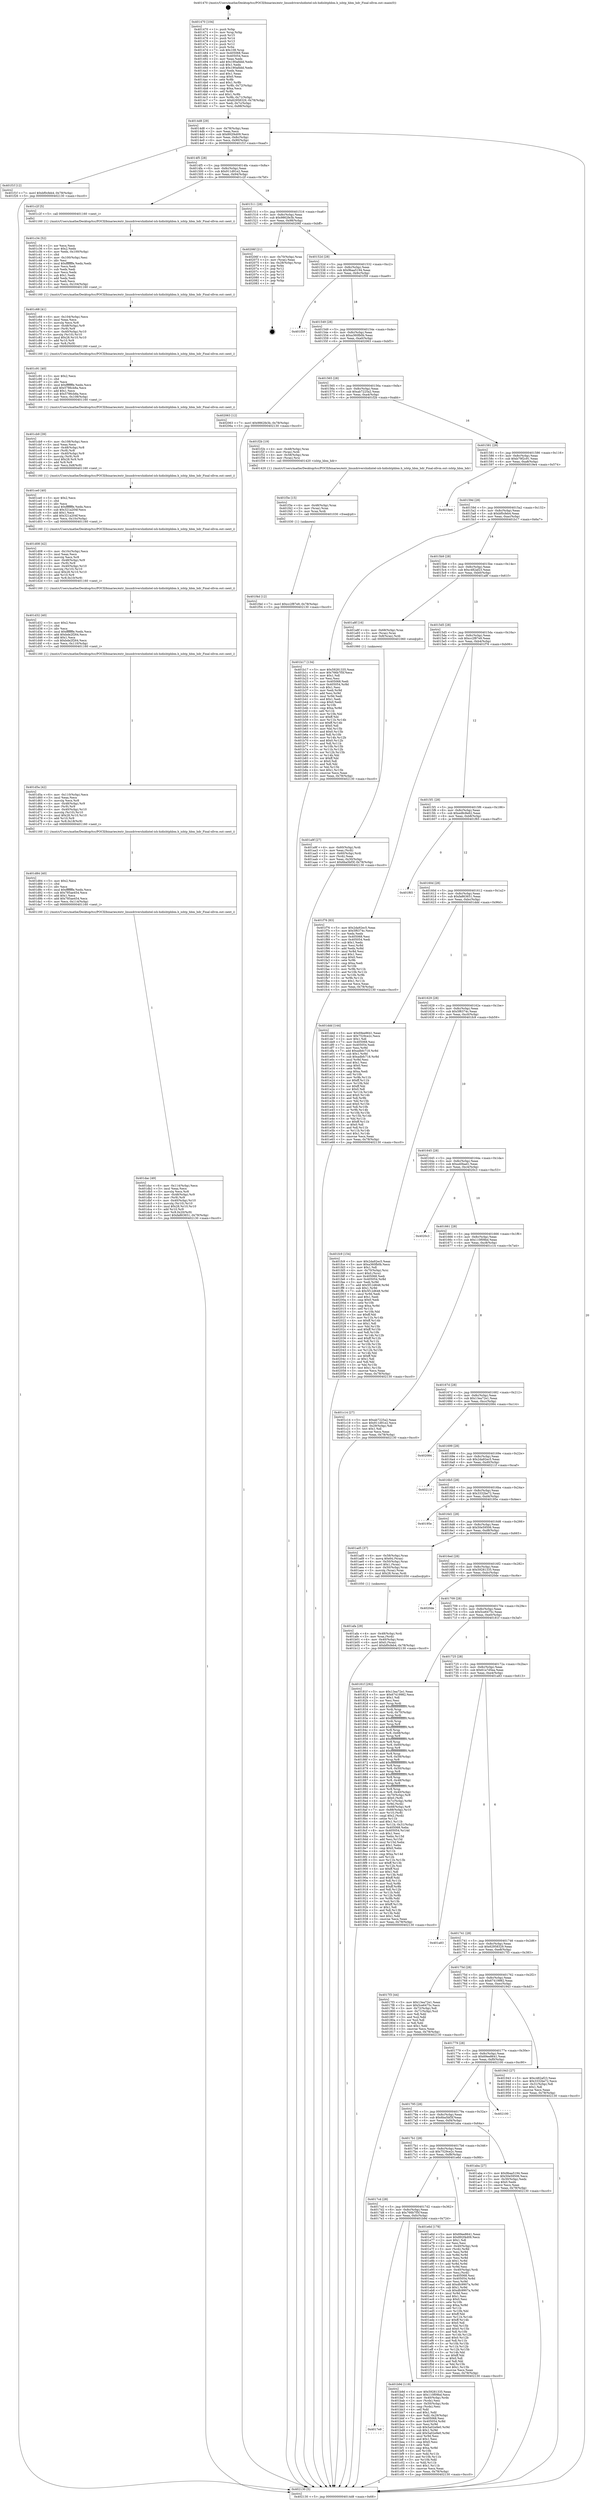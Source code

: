 digraph "0x401470" {
  label = "0x401470 (/mnt/c/Users/mathe/Desktop/tcc/POCII/binaries/extr_linuxdrivershidintel-ish-hidishtphbm.h_ishtp_hbm_hdr_Final-ollvm.out::main(0))"
  labelloc = "t"
  node[shape=record]

  Entry [label="",width=0.3,height=0.3,shape=circle,fillcolor=black,style=filled]
  "0x4014d8" [label="{
     0x4014d8 [29]\l
     | [instrs]\l
     &nbsp;&nbsp;0x4014d8 \<+3\>: mov -0x78(%rbp),%eax\l
     &nbsp;&nbsp;0x4014db \<+2\>: mov %eax,%ecx\l
     &nbsp;&nbsp;0x4014dd \<+6\>: sub $0x892f4d09,%ecx\l
     &nbsp;&nbsp;0x4014e3 \<+6\>: mov %eax,-0x8c(%rbp)\l
     &nbsp;&nbsp;0x4014e9 \<+6\>: mov %ecx,-0x90(%rbp)\l
     &nbsp;&nbsp;0x4014ef \<+6\>: je 0000000000401f1f \<main+0xaaf\>\l
  }"]
  "0x401f1f" [label="{
     0x401f1f [12]\l
     | [instrs]\l
     &nbsp;&nbsp;0x401f1f \<+7\>: movl $0xbf0cfeb4,-0x78(%rbp)\l
     &nbsp;&nbsp;0x401f26 \<+5\>: jmp 0000000000402130 \<main+0xcc0\>\l
  }"]
  "0x4014f5" [label="{
     0x4014f5 [28]\l
     | [instrs]\l
     &nbsp;&nbsp;0x4014f5 \<+5\>: jmp 00000000004014fa \<main+0x8a\>\l
     &nbsp;&nbsp;0x4014fa \<+6\>: mov -0x8c(%rbp),%eax\l
     &nbsp;&nbsp;0x401500 \<+5\>: sub $0x911d91e2,%eax\l
     &nbsp;&nbsp;0x401505 \<+6\>: mov %eax,-0x94(%rbp)\l
     &nbsp;&nbsp;0x40150b \<+6\>: je 0000000000401c2f \<main+0x7bf\>\l
  }"]
  Exit [label="",width=0.3,height=0.3,shape=circle,fillcolor=black,style=filled,peripheries=2]
  "0x401c2f" [label="{
     0x401c2f [5]\l
     | [instrs]\l
     &nbsp;&nbsp;0x401c2f \<+5\>: call 0000000000401160 \<next_i\>\l
     | [calls]\l
     &nbsp;&nbsp;0x401160 \{1\} (/mnt/c/Users/mathe/Desktop/tcc/POCII/binaries/extr_linuxdrivershidintel-ish-hidishtphbm.h_ishtp_hbm_hdr_Final-ollvm.out::next_i)\l
  }"]
  "0x401511" [label="{
     0x401511 [28]\l
     | [instrs]\l
     &nbsp;&nbsp;0x401511 \<+5\>: jmp 0000000000401516 \<main+0xa6\>\l
     &nbsp;&nbsp;0x401516 \<+6\>: mov -0x8c(%rbp),%eax\l
     &nbsp;&nbsp;0x40151c \<+5\>: sub $0x9862fe3b,%eax\l
     &nbsp;&nbsp;0x401521 \<+6\>: mov %eax,-0x98(%rbp)\l
     &nbsp;&nbsp;0x401527 \<+6\>: je 000000000040206f \<main+0xbff\>\l
  }"]
  "0x401f4d" [label="{
     0x401f4d [12]\l
     | [instrs]\l
     &nbsp;&nbsp;0x401f4d \<+7\>: movl $0xcc2f87e9,-0x78(%rbp)\l
     &nbsp;&nbsp;0x401f54 \<+5\>: jmp 0000000000402130 \<main+0xcc0\>\l
  }"]
  "0x40206f" [label="{
     0x40206f [21]\l
     | [instrs]\l
     &nbsp;&nbsp;0x40206f \<+4\>: mov -0x70(%rbp),%rax\l
     &nbsp;&nbsp;0x402073 \<+2\>: mov (%rax),%eax\l
     &nbsp;&nbsp;0x402075 \<+4\>: lea -0x28(%rbp),%rsp\l
     &nbsp;&nbsp;0x402079 \<+1\>: pop %rbx\l
     &nbsp;&nbsp;0x40207a \<+2\>: pop %r12\l
     &nbsp;&nbsp;0x40207c \<+2\>: pop %r13\l
     &nbsp;&nbsp;0x40207e \<+2\>: pop %r14\l
     &nbsp;&nbsp;0x402080 \<+2\>: pop %r15\l
     &nbsp;&nbsp;0x402082 \<+1\>: pop %rbp\l
     &nbsp;&nbsp;0x402083 \<+1\>: ret\l
  }"]
  "0x40152d" [label="{
     0x40152d [28]\l
     | [instrs]\l
     &nbsp;&nbsp;0x40152d \<+5\>: jmp 0000000000401532 \<main+0xc2\>\l
     &nbsp;&nbsp;0x401532 \<+6\>: mov -0x8c(%rbp),%eax\l
     &nbsp;&nbsp;0x401538 \<+5\>: sub $0x9baa5194,%eax\l
     &nbsp;&nbsp;0x40153d \<+6\>: mov %eax,-0x9c(%rbp)\l
     &nbsp;&nbsp;0x401543 \<+6\>: je 0000000000401f59 \<main+0xae9\>\l
  }"]
  "0x401f3e" [label="{
     0x401f3e [15]\l
     | [instrs]\l
     &nbsp;&nbsp;0x401f3e \<+4\>: mov -0x48(%rbp),%rax\l
     &nbsp;&nbsp;0x401f42 \<+3\>: mov (%rax),%rax\l
     &nbsp;&nbsp;0x401f45 \<+3\>: mov %rax,%rdi\l
     &nbsp;&nbsp;0x401f48 \<+5\>: call 0000000000401030 \<free@plt\>\l
     | [calls]\l
     &nbsp;&nbsp;0x401030 \{1\} (unknown)\l
  }"]
  "0x401f59" [label="{
     0x401f59\l
  }", style=dashed]
  "0x401549" [label="{
     0x401549 [28]\l
     | [instrs]\l
     &nbsp;&nbsp;0x401549 \<+5\>: jmp 000000000040154e \<main+0xde\>\l
     &nbsp;&nbsp;0x40154e \<+6\>: mov -0x8c(%rbp),%eax\l
     &nbsp;&nbsp;0x401554 \<+5\>: sub $0xa360fb0b,%eax\l
     &nbsp;&nbsp;0x401559 \<+6\>: mov %eax,-0xa0(%rbp)\l
     &nbsp;&nbsp;0x40155f \<+6\>: je 0000000000402063 \<main+0xbf3\>\l
  }"]
  "0x401dac" [label="{
     0x401dac [49]\l
     | [instrs]\l
     &nbsp;&nbsp;0x401dac \<+6\>: mov -0x114(%rbp),%ecx\l
     &nbsp;&nbsp;0x401db2 \<+3\>: imul %eax,%ecx\l
     &nbsp;&nbsp;0x401db5 \<+3\>: movslq %ecx,%r8\l
     &nbsp;&nbsp;0x401db8 \<+4\>: mov -0x48(%rbp),%r9\l
     &nbsp;&nbsp;0x401dbc \<+3\>: mov (%r9),%r9\l
     &nbsp;&nbsp;0x401dbf \<+4\>: mov -0x40(%rbp),%r10\l
     &nbsp;&nbsp;0x401dc3 \<+3\>: movslq (%r10),%r10\l
     &nbsp;&nbsp;0x401dc6 \<+4\>: imul $0x28,%r10,%r10\l
     &nbsp;&nbsp;0x401dca \<+3\>: add %r10,%r9\l
     &nbsp;&nbsp;0x401dcd \<+4\>: mov %r8,0x20(%r9)\l
     &nbsp;&nbsp;0x401dd1 \<+7\>: movl $0xfa863651,-0x78(%rbp)\l
     &nbsp;&nbsp;0x401dd8 \<+5\>: jmp 0000000000402130 \<main+0xcc0\>\l
  }"]
  "0x402063" [label="{
     0x402063 [12]\l
     | [instrs]\l
     &nbsp;&nbsp;0x402063 \<+7\>: movl $0x9862fe3b,-0x78(%rbp)\l
     &nbsp;&nbsp;0x40206a \<+5\>: jmp 0000000000402130 \<main+0xcc0\>\l
  }"]
  "0x401565" [label="{
     0x401565 [28]\l
     | [instrs]\l
     &nbsp;&nbsp;0x401565 \<+5\>: jmp 000000000040156a \<main+0xfa\>\l
     &nbsp;&nbsp;0x40156a \<+6\>: mov -0x8c(%rbp),%eax\l
     &nbsp;&nbsp;0x401570 \<+5\>: sub $0xab7225a2,%eax\l
     &nbsp;&nbsp;0x401575 \<+6\>: mov %eax,-0xa4(%rbp)\l
     &nbsp;&nbsp;0x40157b \<+6\>: je 0000000000401f2b \<main+0xabb\>\l
  }"]
  "0x401d84" [label="{
     0x401d84 [40]\l
     | [instrs]\l
     &nbsp;&nbsp;0x401d84 \<+5\>: mov $0x2,%ecx\l
     &nbsp;&nbsp;0x401d89 \<+1\>: cltd\l
     &nbsp;&nbsp;0x401d8a \<+2\>: idiv %ecx\l
     &nbsp;&nbsp;0x401d8c \<+6\>: imul $0xfffffffe,%edx,%ecx\l
     &nbsp;&nbsp;0x401d92 \<+6\>: sub $0x785ae454,%ecx\l
     &nbsp;&nbsp;0x401d98 \<+3\>: add $0x1,%ecx\l
     &nbsp;&nbsp;0x401d9b \<+6\>: add $0x785ae454,%ecx\l
     &nbsp;&nbsp;0x401da1 \<+6\>: mov %ecx,-0x114(%rbp)\l
     &nbsp;&nbsp;0x401da7 \<+5\>: call 0000000000401160 \<next_i\>\l
     | [calls]\l
     &nbsp;&nbsp;0x401160 \{1\} (/mnt/c/Users/mathe/Desktop/tcc/POCII/binaries/extr_linuxdrivershidintel-ish-hidishtphbm.h_ishtp_hbm_hdr_Final-ollvm.out::next_i)\l
  }"]
  "0x401f2b" [label="{
     0x401f2b [19]\l
     | [instrs]\l
     &nbsp;&nbsp;0x401f2b \<+4\>: mov -0x48(%rbp),%rax\l
     &nbsp;&nbsp;0x401f2f \<+3\>: mov (%rax),%rdi\l
     &nbsp;&nbsp;0x401f32 \<+4\>: mov -0x58(%rbp),%rax\l
     &nbsp;&nbsp;0x401f36 \<+3\>: mov (%rax),%rsi\l
     &nbsp;&nbsp;0x401f39 \<+5\>: call 0000000000401420 \<ishtp_hbm_hdr\>\l
     | [calls]\l
     &nbsp;&nbsp;0x401420 \{1\} (/mnt/c/Users/mathe/Desktop/tcc/POCII/binaries/extr_linuxdrivershidintel-ish-hidishtphbm.h_ishtp_hbm_hdr_Final-ollvm.out::ishtp_hbm_hdr)\l
  }"]
  "0x401581" [label="{
     0x401581 [28]\l
     | [instrs]\l
     &nbsp;&nbsp;0x401581 \<+5\>: jmp 0000000000401586 \<main+0x116\>\l
     &nbsp;&nbsp;0x401586 \<+6\>: mov -0x8c(%rbp),%eax\l
     &nbsp;&nbsp;0x40158c \<+5\>: sub $0xb79f2c91,%eax\l
     &nbsp;&nbsp;0x401591 \<+6\>: mov %eax,-0xa8(%rbp)\l
     &nbsp;&nbsp;0x401597 \<+6\>: je 00000000004019e4 \<main+0x574\>\l
  }"]
  "0x401d5a" [label="{
     0x401d5a [42]\l
     | [instrs]\l
     &nbsp;&nbsp;0x401d5a \<+6\>: mov -0x110(%rbp),%ecx\l
     &nbsp;&nbsp;0x401d60 \<+3\>: imul %eax,%ecx\l
     &nbsp;&nbsp;0x401d63 \<+3\>: movslq %ecx,%r8\l
     &nbsp;&nbsp;0x401d66 \<+4\>: mov -0x48(%rbp),%r9\l
     &nbsp;&nbsp;0x401d6a \<+3\>: mov (%r9),%r9\l
     &nbsp;&nbsp;0x401d6d \<+4\>: mov -0x40(%rbp),%r10\l
     &nbsp;&nbsp;0x401d71 \<+3\>: movslq (%r10),%r10\l
     &nbsp;&nbsp;0x401d74 \<+4\>: imul $0x28,%r10,%r10\l
     &nbsp;&nbsp;0x401d78 \<+3\>: add %r10,%r9\l
     &nbsp;&nbsp;0x401d7b \<+4\>: mov %r8,0x18(%r9)\l
     &nbsp;&nbsp;0x401d7f \<+5\>: call 0000000000401160 \<next_i\>\l
     | [calls]\l
     &nbsp;&nbsp;0x401160 \{1\} (/mnt/c/Users/mathe/Desktop/tcc/POCII/binaries/extr_linuxdrivershidintel-ish-hidishtphbm.h_ishtp_hbm_hdr_Final-ollvm.out::next_i)\l
  }"]
  "0x4019e4" [label="{
     0x4019e4\l
  }", style=dashed]
  "0x40159d" [label="{
     0x40159d [28]\l
     | [instrs]\l
     &nbsp;&nbsp;0x40159d \<+5\>: jmp 00000000004015a2 \<main+0x132\>\l
     &nbsp;&nbsp;0x4015a2 \<+6\>: mov -0x8c(%rbp),%eax\l
     &nbsp;&nbsp;0x4015a8 \<+5\>: sub $0xbf0cfeb4,%eax\l
     &nbsp;&nbsp;0x4015ad \<+6\>: mov %eax,-0xac(%rbp)\l
     &nbsp;&nbsp;0x4015b3 \<+6\>: je 0000000000401b17 \<main+0x6a7\>\l
  }"]
  "0x401d32" [label="{
     0x401d32 [40]\l
     | [instrs]\l
     &nbsp;&nbsp;0x401d32 \<+5\>: mov $0x2,%ecx\l
     &nbsp;&nbsp;0x401d37 \<+1\>: cltd\l
     &nbsp;&nbsp;0x401d38 \<+2\>: idiv %ecx\l
     &nbsp;&nbsp;0x401d3a \<+6\>: imul $0xfffffffe,%edx,%ecx\l
     &nbsp;&nbsp;0x401d40 \<+6\>: add $0xbde2f264,%ecx\l
     &nbsp;&nbsp;0x401d46 \<+3\>: add $0x1,%ecx\l
     &nbsp;&nbsp;0x401d49 \<+6\>: sub $0xbde2f264,%ecx\l
     &nbsp;&nbsp;0x401d4f \<+6\>: mov %ecx,-0x110(%rbp)\l
     &nbsp;&nbsp;0x401d55 \<+5\>: call 0000000000401160 \<next_i\>\l
     | [calls]\l
     &nbsp;&nbsp;0x401160 \{1\} (/mnt/c/Users/mathe/Desktop/tcc/POCII/binaries/extr_linuxdrivershidintel-ish-hidishtphbm.h_ishtp_hbm_hdr_Final-ollvm.out::next_i)\l
  }"]
  "0x401b17" [label="{
     0x401b17 [134]\l
     | [instrs]\l
     &nbsp;&nbsp;0x401b17 \<+5\>: mov $0x59281335,%eax\l
     &nbsp;&nbsp;0x401b1c \<+5\>: mov $0x766b7f5f,%ecx\l
     &nbsp;&nbsp;0x401b21 \<+2\>: mov $0x1,%dl\l
     &nbsp;&nbsp;0x401b23 \<+2\>: xor %esi,%esi\l
     &nbsp;&nbsp;0x401b25 \<+7\>: mov 0x405068,%edi\l
     &nbsp;&nbsp;0x401b2c \<+8\>: mov 0x405054,%r8d\l
     &nbsp;&nbsp;0x401b34 \<+3\>: sub $0x1,%esi\l
     &nbsp;&nbsp;0x401b37 \<+3\>: mov %edi,%r9d\l
     &nbsp;&nbsp;0x401b3a \<+3\>: add %esi,%r9d\l
     &nbsp;&nbsp;0x401b3d \<+4\>: imul %r9d,%edi\l
     &nbsp;&nbsp;0x401b41 \<+3\>: and $0x1,%edi\l
     &nbsp;&nbsp;0x401b44 \<+3\>: cmp $0x0,%edi\l
     &nbsp;&nbsp;0x401b47 \<+4\>: sete %r10b\l
     &nbsp;&nbsp;0x401b4b \<+4\>: cmp $0xa,%r8d\l
     &nbsp;&nbsp;0x401b4f \<+4\>: setl %r11b\l
     &nbsp;&nbsp;0x401b53 \<+3\>: mov %r10b,%bl\l
     &nbsp;&nbsp;0x401b56 \<+3\>: xor $0xff,%bl\l
     &nbsp;&nbsp;0x401b59 \<+3\>: mov %r11b,%r14b\l
     &nbsp;&nbsp;0x401b5c \<+4\>: xor $0xff,%r14b\l
     &nbsp;&nbsp;0x401b60 \<+3\>: xor $0x0,%dl\l
     &nbsp;&nbsp;0x401b63 \<+3\>: mov %bl,%r15b\l
     &nbsp;&nbsp;0x401b66 \<+4\>: and $0x0,%r15b\l
     &nbsp;&nbsp;0x401b6a \<+3\>: and %dl,%r10b\l
     &nbsp;&nbsp;0x401b6d \<+3\>: mov %r14b,%r12b\l
     &nbsp;&nbsp;0x401b70 \<+4\>: and $0x0,%r12b\l
     &nbsp;&nbsp;0x401b74 \<+3\>: and %dl,%r11b\l
     &nbsp;&nbsp;0x401b77 \<+3\>: or %r10b,%r15b\l
     &nbsp;&nbsp;0x401b7a \<+3\>: or %r11b,%r12b\l
     &nbsp;&nbsp;0x401b7d \<+3\>: xor %r12b,%r15b\l
     &nbsp;&nbsp;0x401b80 \<+3\>: or %r14b,%bl\l
     &nbsp;&nbsp;0x401b83 \<+3\>: xor $0xff,%bl\l
     &nbsp;&nbsp;0x401b86 \<+3\>: or $0x0,%dl\l
     &nbsp;&nbsp;0x401b89 \<+2\>: and %dl,%bl\l
     &nbsp;&nbsp;0x401b8b \<+3\>: or %bl,%r15b\l
     &nbsp;&nbsp;0x401b8e \<+4\>: test $0x1,%r15b\l
     &nbsp;&nbsp;0x401b92 \<+3\>: cmovne %ecx,%eax\l
     &nbsp;&nbsp;0x401b95 \<+3\>: mov %eax,-0x78(%rbp)\l
     &nbsp;&nbsp;0x401b98 \<+5\>: jmp 0000000000402130 \<main+0xcc0\>\l
  }"]
  "0x4015b9" [label="{
     0x4015b9 [28]\l
     | [instrs]\l
     &nbsp;&nbsp;0x4015b9 \<+5\>: jmp 00000000004015be \<main+0x14e\>\l
     &nbsp;&nbsp;0x4015be \<+6\>: mov -0x8c(%rbp),%eax\l
     &nbsp;&nbsp;0x4015c4 \<+5\>: sub $0xc482af23,%eax\l
     &nbsp;&nbsp;0x4015c9 \<+6\>: mov %eax,-0xb0(%rbp)\l
     &nbsp;&nbsp;0x4015cf \<+6\>: je 0000000000401a8f \<main+0x61f\>\l
  }"]
  "0x401d08" [label="{
     0x401d08 [42]\l
     | [instrs]\l
     &nbsp;&nbsp;0x401d08 \<+6\>: mov -0x10c(%rbp),%ecx\l
     &nbsp;&nbsp;0x401d0e \<+3\>: imul %eax,%ecx\l
     &nbsp;&nbsp;0x401d11 \<+3\>: movslq %ecx,%r8\l
     &nbsp;&nbsp;0x401d14 \<+4\>: mov -0x48(%rbp),%r9\l
     &nbsp;&nbsp;0x401d18 \<+3\>: mov (%r9),%r9\l
     &nbsp;&nbsp;0x401d1b \<+4\>: mov -0x40(%rbp),%r10\l
     &nbsp;&nbsp;0x401d1f \<+3\>: movslq (%r10),%r10\l
     &nbsp;&nbsp;0x401d22 \<+4\>: imul $0x28,%r10,%r10\l
     &nbsp;&nbsp;0x401d26 \<+3\>: add %r10,%r9\l
     &nbsp;&nbsp;0x401d29 \<+4\>: mov %r8,0x10(%r9)\l
     &nbsp;&nbsp;0x401d2d \<+5\>: call 0000000000401160 \<next_i\>\l
     | [calls]\l
     &nbsp;&nbsp;0x401160 \{1\} (/mnt/c/Users/mathe/Desktop/tcc/POCII/binaries/extr_linuxdrivershidintel-ish-hidishtphbm.h_ishtp_hbm_hdr_Final-ollvm.out::next_i)\l
  }"]
  "0x401a8f" [label="{
     0x401a8f [16]\l
     | [instrs]\l
     &nbsp;&nbsp;0x401a8f \<+4\>: mov -0x68(%rbp),%rax\l
     &nbsp;&nbsp;0x401a93 \<+3\>: mov (%rax),%rax\l
     &nbsp;&nbsp;0x401a96 \<+4\>: mov 0x8(%rax),%rdi\l
     &nbsp;&nbsp;0x401a9a \<+5\>: call 0000000000401060 \<atoi@plt\>\l
     | [calls]\l
     &nbsp;&nbsp;0x401060 \{1\} (unknown)\l
  }"]
  "0x4015d5" [label="{
     0x4015d5 [28]\l
     | [instrs]\l
     &nbsp;&nbsp;0x4015d5 \<+5\>: jmp 00000000004015da \<main+0x16a\>\l
     &nbsp;&nbsp;0x4015da \<+6\>: mov -0x8c(%rbp),%eax\l
     &nbsp;&nbsp;0x4015e0 \<+5\>: sub $0xcc2f87e9,%eax\l
     &nbsp;&nbsp;0x4015e5 \<+6\>: mov %eax,-0xb4(%rbp)\l
     &nbsp;&nbsp;0x4015eb \<+6\>: je 0000000000401f76 \<main+0xb06\>\l
  }"]
  "0x401ce0" [label="{
     0x401ce0 [40]\l
     | [instrs]\l
     &nbsp;&nbsp;0x401ce0 \<+5\>: mov $0x2,%ecx\l
     &nbsp;&nbsp;0x401ce5 \<+1\>: cltd\l
     &nbsp;&nbsp;0x401ce6 \<+2\>: idiv %ecx\l
     &nbsp;&nbsp;0x401ce8 \<+6\>: imul $0xfffffffe,%edx,%ecx\l
     &nbsp;&nbsp;0x401cee \<+6\>: sub $0x321a204f,%ecx\l
     &nbsp;&nbsp;0x401cf4 \<+3\>: add $0x1,%ecx\l
     &nbsp;&nbsp;0x401cf7 \<+6\>: add $0x321a204f,%ecx\l
     &nbsp;&nbsp;0x401cfd \<+6\>: mov %ecx,-0x10c(%rbp)\l
     &nbsp;&nbsp;0x401d03 \<+5\>: call 0000000000401160 \<next_i\>\l
     | [calls]\l
     &nbsp;&nbsp;0x401160 \{1\} (/mnt/c/Users/mathe/Desktop/tcc/POCII/binaries/extr_linuxdrivershidintel-ish-hidishtphbm.h_ishtp_hbm_hdr_Final-ollvm.out::next_i)\l
  }"]
  "0x401f76" [label="{
     0x401f76 [83]\l
     | [instrs]\l
     &nbsp;&nbsp;0x401f76 \<+5\>: mov $0x2da92ec5,%eax\l
     &nbsp;&nbsp;0x401f7b \<+5\>: mov $0x5f6374c,%ecx\l
     &nbsp;&nbsp;0x401f80 \<+2\>: xor %edx,%edx\l
     &nbsp;&nbsp;0x401f82 \<+7\>: mov 0x405068,%esi\l
     &nbsp;&nbsp;0x401f89 \<+7\>: mov 0x405054,%edi\l
     &nbsp;&nbsp;0x401f90 \<+3\>: sub $0x1,%edx\l
     &nbsp;&nbsp;0x401f93 \<+3\>: mov %esi,%r8d\l
     &nbsp;&nbsp;0x401f96 \<+3\>: add %edx,%r8d\l
     &nbsp;&nbsp;0x401f99 \<+4\>: imul %r8d,%esi\l
     &nbsp;&nbsp;0x401f9d \<+3\>: and $0x1,%esi\l
     &nbsp;&nbsp;0x401fa0 \<+3\>: cmp $0x0,%esi\l
     &nbsp;&nbsp;0x401fa3 \<+4\>: sete %r9b\l
     &nbsp;&nbsp;0x401fa7 \<+3\>: cmp $0xa,%edi\l
     &nbsp;&nbsp;0x401faa \<+4\>: setl %r10b\l
     &nbsp;&nbsp;0x401fae \<+3\>: mov %r9b,%r11b\l
     &nbsp;&nbsp;0x401fb1 \<+3\>: and %r10b,%r11b\l
     &nbsp;&nbsp;0x401fb4 \<+3\>: xor %r10b,%r9b\l
     &nbsp;&nbsp;0x401fb7 \<+3\>: or %r9b,%r11b\l
     &nbsp;&nbsp;0x401fba \<+4\>: test $0x1,%r11b\l
     &nbsp;&nbsp;0x401fbe \<+3\>: cmovne %ecx,%eax\l
     &nbsp;&nbsp;0x401fc1 \<+3\>: mov %eax,-0x78(%rbp)\l
     &nbsp;&nbsp;0x401fc4 \<+5\>: jmp 0000000000402130 \<main+0xcc0\>\l
  }"]
  "0x4015f1" [label="{
     0x4015f1 [28]\l
     | [instrs]\l
     &nbsp;&nbsp;0x4015f1 \<+5\>: jmp 00000000004015f6 \<main+0x186\>\l
     &nbsp;&nbsp;0x4015f6 \<+6\>: mov -0x8c(%rbp),%eax\l
     &nbsp;&nbsp;0x4015fc \<+5\>: sub $0xed8c8e62,%eax\l
     &nbsp;&nbsp;0x401601 \<+6\>: mov %eax,-0xb8(%rbp)\l
     &nbsp;&nbsp;0x401607 \<+6\>: je 0000000000401f65 \<main+0xaf5\>\l
  }"]
  "0x401cb9" [label="{
     0x401cb9 [39]\l
     | [instrs]\l
     &nbsp;&nbsp;0x401cb9 \<+6\>: mov -0x108(%rbp),%ecx\l
     &nbsp;&nbsp;0x401cbf \<+3\>: imul %eax,%ecx\l
     &nbsp;&nbsp;0x401cc2 \<+4\>: mov -0x48(%rbp),%r8\l
     &nbsp;&nbsp;0x401cc6 \<+3\>: mov (%r8),%r8\l
     &nbsp;&nbsp;0x401cc9 \<+4\>: mov -0x40(%rbp),%r9\l
     &nbsp;&nbsp;0x401ccd \<+3\>: movslq (%r9),%r9\l
     &nbsp;&nbsp;0x401cd0 \<+4\>: imul $0x28,%r9,%r9\l
     &nbsp;&nbsp;0x401cd4 \<+3\>: add %r9,%r8\l
     &nbsp;&nbsp;0x401cd7 \<+4\>: mov %ecx,0x8(%r8)\l
     &nbsp;&nbsp;0x401cdb \<+5\>: call 0000000000401160 \<next_i\>\l
     | [calls]\l
     &nbsp;&nbsp;0x401160 \{1\} (/mnt/c/Users/mathe/Desktop/tcc/POCII/binaries/extr_linuxdrivershidintel-ish-hidishtphbm.h_ishtp_hbm_hdr_Final-ollvm.out::next_i)\l
  }"]
  "0x401f65" [label="{
     0x401f65\l
  }", style=dashed]
  "0x40160d" [label="{
     0x40160d [28]\l
     | [instrs]\l
     &nbsp;&nbsp;0x40160d \<+5\>: jmp 0000000000401612 \<main+0x1a2\>\l
     &nbsp;&nbsp;0x401612 \<+6\>: mov -0x8c(%rbp),%eax\l
     &nbsp;&nbsp;0x401618 \<+5\>: sub $0xfa863651,%eax\l
     &nbsp;&nbsp;0x40161d \<+6\>: mov %eax,-0xbc(%rbp)\l
     &nbsp;&nbsp;0x401623 \<+6\>: je 0000000000401ddd \<main+0x96d\>\l
  }"]
  "0x401c91" [label="{
     0x401c91 [40]\l
     | [instrs]\l
     &nbsp;&nbsp;0x401c91 \<+5\>: mov $0x2,%ecx\l
     &nbsp;&nbsp;0x401c96 \<+1\>: cltd\l
     &nbsp;&nbsp;0x401c97 \<+2\>: idiv %ecx\l
     &nbsp;&nbsp;0x401c99 \<+6\>: imul $0xfffffffe,%edx,%ecx\l
     &nbsp;&nbsp;0x401c9f \<+6\>: add $0x5786cb8a,%ecx\l
     &nbsp;&nbsp;0x401ca5 \<+3\>: add $0x1,%ecx\l
     &nbsp;&nbsp;0x401ca8 \<+6\>: sub $0x5786cb8a,%ecx\l
     &nbsp;&nbsp;0x401cae \<+6\>: mov %ecx,-0x108(%rbp)\l
     &nbsp;&nbsp;0x401cb4 \<+5\>: call 0000000000401160 \<next_i\>\l
     | [calls]\l
     &nbsp;&nbsp;0x401160 \{1\} (/mnt/c/Users/mathe/Desktop/tcc/POCII/binaries/extr_linuxdrivershidintel-ish-hidishtphbm.h_ishtp_hbm_hdr_Final-ollvm.out::next_i)\l
  }"]
  "0x401ddd" [label="{
     0x401ddd [144]\l
     | [instrs]\l
     &nbsp;&nbsp;0x401ddd \<+5\>: mov $0x69ee8641,%eax\l
     &nbsp;&nbsp;0x401de2 \<+5\>: mov $0x7529ce2c,%ecx\l
     &nbsp;&nbsp;0x401de7 \<+2\>: mov $0x1,%dl\l
     &nbsp;&nbsp;0x401de9 \<+7\>: mov 0x405068,%esi\l
     &nbsp;&nbsp;0x401df0 \<+7\>: mov 0x405054,%edi\l
     &nbsp;&nbsp;0x401df7 \<+3\>: mov %esi,%r8d\l
     &nbsp;&nbsp;0x401dfa \<+7\>: add $0xadbfc718,%r8d\l
     &nbsp;&nbsp;0x401e01 \<+4\>: sub $0x1,%r8d\l
     &nbsp;&nbsp;0x401e05 \<+7\>: sub $0xadbfc718,%r8d\l
     &nbsp;&nbsp;0x401e0c \<+4\>: imul %r8d,%esi\l
     &nbsp;&nbsp;0x401e10 \<+3\>: and $0x1,%esi\l
     &nbsp;&nbsp;0x401e13 \<+3\>: cmp $0x0,%esi\l
     &nbsp;&nbsp;0x401e16 \<+4\>: sete %r9b\l
     &nbsp;&nbsp;0x401e1a \<+3\>: cmp $0xa,%edi\l
     &nbsp;&nbsp;0x401e1d \<+4\>: setl %r10b\l
     &nbsp;&nbsp;0x401e21 \<+3\>: mov %r9b,%r11b\l
     &nbsp;&nbsp;0x401e24 \<+4\>: xor $0xff,%r11b\l
     &nbsp;&nbsp;0x401e28 \<+3\>: mov %r10b,%bl\l
     &nbsp;&nbsp;0x401e2b \<+3\>: xor $0xff,%bl\l
     &nbsp;&nbsp;0x401e2e \<+3\>: xor $0x0,%dl\l
     &nbsp;&nbsp;0x401e31 \<+3\>: mov %r11b,%r14b\l
     &nbsp;&nbsp;0x401e34 \<+4\>: and $0x0,%r14b\l
     &nbsp;&nbsp;0x401e38 \<+3\>: and %dl,%r9b\l
     &nbsp;&nbsp;0x401e3b \<+3\>: mov %bl,%r15b\l
     &nbsp;&nbsp;0x401e3e \<+4\>: and $0x0,%r15b\l
     &nbsp;&nbsp;0x401e42 \<+3\>: and %dl,%r10b\l
     &nbsp;&nbsp;0x401e45 \<+3\>: or %r9b,%r14b\l
     &nbsp;&nbsp;0x401e48 \<+3\>: or %r10b,%r15b\l
     &nbsp;&nbsp;0x401e4b \<+3\>: xor %r15b,%r14b\l
     &nbsp;&nbsp;0x401e4e \<+3\>: or %bl,%r11b\l
     &nbsp;&nbsp;0x401e51 \<+4\>: xor $0xff,%r11b\l
     &nbsp;&nbsp;0x401e55 \<+3\>: or $0x0,%dl\l
     &nbsp;&nbsp;0x401e58 \<+3\>: and %dl,%r11b\l
     &nbsp;&nbsp;0x401e5b \<+3\>: or %r11b,%r14b\l
     &nbsp;&nbsp;0x401e5e \<+4\>: test $0x1,%r14b\l
     &nbsp;&nbsp;0x401e62 \<+3\>: cmovne %ecx,%eax\l
     &nbsp;&nbsp;0x401e65 \<+3\>: mov %eax,-0x78(%rbp)\l
     &nbsp;&nbsp;0x401e68 \<+5\>: jmp 0000000000402130 \<main+0xcc0\>\l
  }"]
  "0x401629" [label="{
     0x401629 [28]\l
     | [instrs]\l
     &nbsp;&nbsp;0x401629 \<+5\>: jmp 000000000040162e \<main+0x1be\>\l
     &nbsp;&nbsp;0x40162e \<+6\>: mov -0x8c(%rbp),%eax\l
     &nbsp;&nbsp;0x401634 \<+5\>: sub $0x5f6374c,%eax\l
     &nbsp;&nbsp;0x401639 \<+6\>: mov %eax,-0xc0(%rbp)\l
     &nbsp;&nbsp;0x40163f \<+6\>: je 0000000000401fc9 \<main+0xb59\>\l
  }"]
  "0x401c68" [label="{
     0x401c68 [41]\l
     | [instrs]\l
     &nbsp;&nbsp;0x401c68 \<+6\>: mov -0x104(%rbp),%ecx\l
     &nbsp;&nbsp;0x401c6e \<+3\>: imul %eax,%ecx\l
     &nbsp;&nbsp;0x401c71 \<+3\>: movslq %ecx,%r8\l
     &nbsp;&nbsp;0x401c74 \<+4\>: mov -0x48(%rbp),%r9\l
     &nbsp;&nbsp;0x401c78 \<+3\>: mov (%r9),%r9\l
     &nbsp;&nbsp;0x401c7b \<+4\>: mov -0x40(%rbp),%r10\l
     &nbsp;&nbsp;0x401c7f \<+3\>: movslq (%r10),%r10\l
     &nbsp;&nbsp;0x401c82 \<+4\>: imul $0x28,%r10,%r10\l
     &nbsp;&nbsp;0x401c86 \<+3\>: add %r10,%r9\l
     &nbsp;&nbsp;0x401c89 \<+3\>: mov %r8,(%r9)\l
     &nbsp;&nbsp;0x401c8c \<+5\>: call 0000000000401160 \<next_i\>\l
     | [calls]\l
     &nbsp;&nbsp;0x401160 \{1\} (/mnt/c/Users/mathe/Desktop/tcc/POCII/binaries/extr_linuxdrivershidintel-ish-hidishtphbm.h_ishtp_hbm_hdr_Final-ollvm.out::next_i)\l
  }"]
  "0x401fc9" [label="{
     0x401fc9 [154]\l
     | [instrs]\l
     &nbsp;&nbsp;0x401fc9 \<+5\>: mov $0x2da92ec5,%eax\l
     &nbsp;&nbsp;0x401fce \<+5\>: mov $0xa360fb0b,%ecx\l
     &nbsp;&nbsp;0x401fd3 \<+2\>: mov $0x1,%dl\l
     &nbsp;&nbsp;0x401fd5 \<+4\>: mov -0x70(%rbp),%rsi\l
     &nbsp;&nbsp;0x401fd9 \<+6\>: movl $0x0,(%rsi)\l
     &nbsp;&nbsp;0x401fdf \<+7\>: mov 0x405068,%edi\l
     &nbsp;&nbsp;0x401fe6 \<+8\>: mov 0x405054,%r8d\l
     &nbsp;&nbsp;0x401fee \<+3\>: mov %edi,%r9d\l
     &nbsp;&nbsp;0x401ff1 \<+7\>: add $0x5f12d648,%r9d\l
     &nbsp;&nbsp;0x401ff8 \<+4\>: sub $0x1,%r9d\l
     &nbsp;&nbsp;0x401ffc \<+7\>: sub $0x5f12d648,%r9d\l
     &nbsp;&nbsp;0x402003 \<+4\>: imul %r9d,%edi\l
     &nbsp;&nbsp;0x402007 \<+3\>: and $0x1,%edi\l
     &nbsp;&nbsp;0x40200a \<+3\>: cmp $0x0,%edi\l
     &nbsp;&nbsp;0x40200d \<+4\>: sete %r10b\l
     &nbsp;&nbsp;0x402011 \<+4\>: cmp $0xa,%r8d\l
     &nbsp;&nbsp;0x402015 \<+4\>: setl %r11b\l
     &nbsp;&nbsp;0x402019 \<+3\>: mov %r10b,%bl\l
     &nbsp;&nbsp;0x40201c \<+3\>: xor $0xff,%bl\l
     &nbsp;&nbsp;0x40201f \<+3\>: mov %r11b,%r14b\l
     &nbsp;&nbsp;0x402022 \<+4\>: xor $0xff,%r14b\l
     &nbsp;&nbsp;0x402026 \<+3\>: xor $0x1,%dl\l
     &nbsp;&nbsp;0x402029 \<+3\>: mov %bl,%r15b\l
     &nbsp;&nbsp;0x40202c \<+4\>: and $0xff,%r15b\l
     &nbsp;&nbsp;0x402030 \<+3\>: and %dl,%r10b\l
     &nbsp;&nbsp;0x402033 \<+3\>: mov %r14b,%r12b\l
     &nbsp;&nbsp;0x402036 \<+4\>: and $0xff,%r12b\l
     &nbsp;&nbsp;0x40203a \<+3\>: and %dl,%r11b\l
     &nbsp;&nbsp;0x40203d \<+3\>: or %r10b,%r15b\l
     &nbsp;&nbsp;0x402040 \<+3\>: or %r11b,%r12b\l
     &nbsp;&nbsp;0x402043 \<+3\>: xor %r12b,%r15b\l
     &nbsp;&nbsp;0x402046 \<+3\>: or %r14b,%bl\l
     &nbsp;&nbsp;0x402049 \<+3\>: xor $0xff,%bl\l
     &nbsp;&nbsp;0x40204c \<+3\>: or $0x1,%dl\l
     &nbsp;&nbsp;0x40204f \<+2\>: and %dl,%bl\l
     &nbsp;&nbsp;0x402051 \<+3\>: or %bl,%r15b\l
     &nbsp;&nbsp;0x402054 \<+4\>: test $0x1,%r15b\l
     &nbsp;&nbsp;0x402058 \<+3\>: cmovne %ecx,%eax\l
     &nbsp;&nbsp;0x40205b \<+3\>: mov %eax,-0x78(%rbp)\l
     &nbsp;&nbsp;0x40205e \<+5\>: jmp 0000000000402130 \<main+0xcc0\>\l
  }"]
  "0x401645" [label="{
     0x401645 [28]\l
     | [instrs]\l
     &nbsp;&nbsp;0x401645 \<+5\>: jmp 000000000040164a \<main+0x1da\>\l
     &nbsp;&nbsp;0x40164a \<+6\>: mov -0x8c(%rbp),%eax\l
     &nbsp;&nbsp;0x401650 \<+5\>: sub $0xa40bad1,%eax\l
     &nbsp;&nbsp;0x401655 \<+6\>: mov %eax,-0xc4(%rbp)\l
     &nbsp;&nbsp;0x40165b \<+6\>: je 00000000004020c3 \<main+0xc53\>\l
  }"]
  "0x401c34" [label="{
     0x401c34 [52]\l
     | [instrs]\l
     &nbsp;&nbsp;0x401c34 \<+2\>: xor %ecx,%ecx\l
     &nbsp;&nbsp;0x401c36 \<+5\>: mov $0x2,%edx\l
     &nbsp;&nbsp;0x401c3b \<+6\>: mov %edx,-0x100(%rbp)\l
     &nbsp;&nbsp;0x401c41 \<+1\>: cltd\l
     &nbsp;&nbsp;0x401c42 \<+6\>: mov -0x100(%rbp),%esi\l
     &nbsp;&nbsp;0x401c48 \<+2\>: idiv %esi\l
     &nbsp;&nbsp;0x401c4a \<+6\>: imul $0xfffffffe,%edx,%edx\l
     &nbsp;&nbsp;0x401c50 \<+2\>: mov %ecx,%edi\l
     &nbsp;&nbsp;0x401c52 \<+2\>: sub %edx,%edi\l
     &nbsp;&nbsp;0x401c54 \<+2\>: mov %ecx,%edx\l
     &nbsp;&nbsp;0x401c56 \<+3\>: sub $0x1,%edx\l
     &nbsp;&nbsp;0x401c59 \<+2\>: add %edx,%edi\l
     &nbsp;&nbsp;0x401c5b \<+2\>: sub %edi,%ecx\l
     &nbsp;&nbsp;0x401c5d \<+6\>: mov %ecx,-0x104(%rbp)\l
     &nbsp;&nbsp;0x401c63 \<+5\>: call 0000000000401160 \<next_i\>\l
     | [calls]\l
     &nbsp;&nbsp;0x401160 \{1\} (/mnt/c/Users/mathe/Desktop/tcc/POCII/binaries/extr_linuxdrivershidintel-ish-hidishtphbm.h_ishtp_hbm_hdr_Final-ollvm.out::next_i)\l
  }"]
  "0x4020c3" [label="{
     0x4020c3\l
  }", style=dashed]
  "0x401661" [label="{
     0x401661 [28]\l
     | [instrs]\l
     &nbsp;&nbsp;0x401661 \<+5\>: jmp 0000000000401666 \<main+0x1f6\>\l
     &nbsp;&nbsp;0x401666 \<+6\>: mov -0x8c(%rbp),%eax\l
     &nbsp;&nbsp;0x40166c \<+5\>: sub $0x110f09bd,%eax\l
     &nbsp;&nbsp;0x401671 \<+6\>: mov %eax,-0xc8(%rbp)\l
     &nbsp;&nbsp;0x401677 \<+6\>: je 0000000000401c14 \<main+0x7a4\>\l
  }"]
  "0x4017e9" [label="{
     0x4017e9\l
  }", style=dashed]
  "0x401c14" [label="{
     0x401c14 [27]\l
     | [instrs]\l
     &nbsp;&nbsp;0x401c14 \<+5\>: mov $0xab7225a2,%eax\l
     &nbsp;&nbsp;0x401c19 \<+5\>: mov $0x911d91e2,%ecx\l
     &nbsp;&nbsp;0x401c1e \<+3\>: mov -0x29(%rbp),%dl\l
     &nbsp;&nbsp;0x401c21 \<+3\>: test $0x1,%dl\l
     &nbsp;&nbsp;0x401c24 \<+3\>: cmovne %ecx,%eax\l
     &nbsp;&nbsp;0x401c27 \<+3\>: mov %eax,-0x78(%rbp)\l
     &nbsp;&nbsp;0x401c2a \<+5\>: jmp 0000000000402130 \<main+0xcc0\>\l
  }"]
  "0x40167d" [label="{
     0x40167d [28]\l
     | [instrs]\l
     &nbsp;&nbsp;0x40167d \<+5\>: jmp 0000000000401682 \<main+0x212\>\l
     &nbsp;&nbsp;0x401682 \<+6\>: mov -0x8c(%rbp),%eax\l
     &nbsp;&nbsp;0x401688 \<+5\>: sub $0x13ea72e1,%eax\l
     &nbsp;&nbsp;0x40168d \<+6\>: mov %eax,-0xcc(%rbp)\l
     &nbsp;&nbsp;0x401693 \<+6\>: je 0000000000402084 \<main+0xc14\>\l
  }"]
  "0x401b9d" [label="{
     0x401b9d [119]\l
     | [instrs]\l
     &nbsp;&nbsp;0x401b9d \<+5\>: mov $0x59281335,%eax\l
     &nbsp;&nbsp;0x401ba2 \<+5\>: mov $0x110f09bd,%ecx\l
     &nbsp;&nbsp;0x401ba7 \<+4\>: mov -0x40(%rbp),%rdx\l
     &nbsp;&nbsp;0x401bab \<+2\>: mov (%rdx),%esi\l
     &nbsp;&nbsp;0x401bad \<+4\>: mov -0x50(%rbp),%rdx\l
     &nbsp;&nbsp;0x401bb1 \<+2\>: cmp (%rdx),%esi\l
     &nbsp;&nbsp;0x401bb3 \<+4\>: setl %dil\l
     &nbsp;&nbsp;0x401bb7 \<+4\>: and $0x1,%dil\l
     &nbsp;&nbsp;0x401bbb \<+4\>: mov %dil,-0x29(%rbp)\l
     &nbsp;&nbsp;0x401bbf \<+7\>: mov 0x405068,%esi\l
     &nbsp;&nbsp;0x401bc6 \<+8\>: mov 0x405054,%r8d\l
     &nbsp;&nbsp;0x401bce \<+3\>: mov %esi,%r9d\l
     &nbsp;&nbsp;0x401bd1 \<+7\>: sub $0x5a02e9e0,%r9d\l
     &nbsp;&nbsp;0x401bd8 \<+4\>: sub $0x1,%r9d\l
     &nbsp;&nbsp;0x401bdc \<+7\>: add $0x5a02e9e0,%r9d\l
     &nbsp;&nbsp;0x401be3 \<+4\>: imul %r9d,%esi\l
     &nbsp;&nbsp;0x401be7 \<+3\>: and $0x1,%esi\l
     &nbsp;&nbsp;0x401bea \<+3\>: cmp $0x0,%esi\l
     &nbsp;&nbsp;0x401bed \<+4\>: sete %dil\l
     &nbsp;&nbsp;0x401bf1 \<+4\>: cmp $0xa,%r8d\l
     &nbsp;&nbsp;0x401bf5 \<+4\>: setl %r10b\l
     &nbsp;&nbsp;0x401bf9 \<+3\>: mov %dil,%r11b\l
     &nbsp;&nbsp;0x401bfc \<+3\>: and %r10b,%r11b\l
     &nbsp;&nbsp;0x401bff \<+3\>: xor %r10b,%dil\l
     &nbsp;&nbsp;0x401c02 \<+3\>: or %dil,%r11b\l
     &nbsp;&nbsp;0x401c05 \<+4\>: test $0x1,%r11b\l
     &nbsp;&nbsp;0x401c09 \<+3\>: cmovne %ecx,%eax\l
     &nbsp;&nbsp;0x401c0c \<+3\>: mov %eax,-0x78(%rbp)\l
     &nbsp;&nbsp;0x401c0f \<+5\>: jmp 0000000000402130 \<main+0xcc0\>\l
  }"]
  "0x402084" [label="{
     0x402084\l
  }", style=dashed]
  "0x401699" [label="{
     0x401699 [28]\l
     | [instrs]\l
     &nbsp;&nbsp;0x401699 \<+5\>: jmp 000000000040169e \<main+0x22e\>\l
     &nbsp;&nbsp;0x40169e \<+6\>: mov -0x8c(%rbp),%eax\l
     &nbsp;&nbsp;0x4016a4 \<+5\>: sub $0x2da92ec5,%eax\l
     &nbsp;&nbsp;0x4016a9 \<+6\>: mov %eax,-0xd0(%rbp)\l
     &nbsp;&nbsp;0x4016af \<+6\>: je 000000000040211f \<main+0xcaf\>\l
  }"]
  "0x4017cd" [label="{
     0x4017cd [28]\l
     | [instrs]\l
     &nbsp;&nbsp;0x4017cd \<+5\>: jmp 00000000004017d2 \<main+0x362\>\l
     &nbsp;&nbsp;0x4017d2 \<+6\>: mov -0x8c(%rbp),%eax\l
     &nbsp;&nbsp;0x4017d8 \<+5\>: sub $0x766b7f5f,%eax\l
     &nbsp;&nbsp;0x4017dd \<+6\>: mov %eax,-0xfc(%rbp)\l
     &nbsp;&nbsp;0x4017e3 \<+6\>: je 0000000000401b9d \<main+0x72d\>\l
  }"]
  "0x40211f" [label="{
     0x40211f\l
  }", style=dashed]
  "0x4016b5" [label="{
     0x4016b5 [28]\l
     | [instrs]\l
     &nbsp;&nbsp;0x4016b5 \<+5\>: jmp 00000000004016ba \<main+0x24a\>\l
     &nbsp;&nbsp;0x4016ba \<+6\>: mov -0x8c(%rbp),%eax\l
     &nbsp;&nbsp;0x4016c0 \<+5\>: sub $0x3332be72,%eax\l
     &nbsp;&nbsp;0x4016c5 \<+6\>: mov %eax,-0xd4(%rbp)\l
     &nbsp;&nbsp;0x4016cb \<+6\>: je 000000000040195e \<main+0x4ee\>\l
  }"]
  "0x401e6d" [label="{
     0x401e6d [178]\l
     | [instrs]\l
     &nbsp;&nbsp;0x401e6d \<+5\>: mov $0x69ee8641,%eax\l
     &nbsp;&nbsp;0x401e72 \<+5\>: mov $0x892f4d09,%ecx\l
     &nbsp;&nbsp;0x401e77 \<+2\>: mov $0x1,%dl\l
     &nbsp;&nbsp;0x401e79 \<+2\>: xor %esi,%esi\l
     &nbsp;&nbsp;0x401e7b \<+4\>: mov -0x40(%rbp),%rdi\l
     &nbsp;&nbsp;0x401e7f \<+3\>: mov (%rdi),%r8d\l
     &nbsp;&nbsp;0x401e82 \<+3\>: mov %esi,%r9d\l
     &nbsp;&nbsp;0x401e85 \<+3\>: sub %r8d,%r9d\l
     &nbsp;&nbsp;0x401e88 \<+3\>: mov %esi,%r8d\l
     &nbsp;&nbsp;0x401e8b \<+4\>: sub $0x1,%r8d\l
     &nbsp;&nbsp;0x401e8f \<+3\>: add %r8d,%r9d\l
     &nbsp;&nbsp;0x401e92 \<+3\>: sub %r9d,%esi\l
     &nbsp;&nbsp;0x401e95 \<+4\>: mov -0x40(%rbp),%rdi\l
     &nbsp;&nbsp;0x401e99 \<+2\>: mov %esi,(%rdi)\l
     &nbsp;&nbsp;0x401e9b \<+7\>: mov 0x405068,%esi\l
     &nbsp;&nbsp;0x401ea2 \<+8\>: mov 0x405054,%r8d\l
     &nbsp;&nbsp;0x401eaa \<+3\>: mov %esi,%r9d\l
     &nbsp;&nbsp;0x401ead \<+7\>: add $0xdfc9907a,%r9d\l
     &nbsp;&nbsp;0x401eb4 \<+4\>: sub $0x1,%r9d\l
     &nbsp;&nbsp;0x401eb8 \<+7\>: sub $0xdfc9907a,%r9d\l
     &nbsp;&nbsp;0x401ebf \<+4\>: imul %r9d,%esi\l
     &nbsp;&nbsp;0x401ec3 \<+3\>: and $0x1,%esi\l
     &nbsp;&nbsp;0x401ec6 \<+3\>: cmp $0x0,%esi\l
     &nbsp;&nbsp;0x401ec9 \<+4\>: sete %r10b\l
     &nbsp;&nbsp;0x401ecd \<+4\>: cmp $0xa,%r8d\l
     &nbsp;&nbsp;0x401ed1 \<+4\>: setl %r11b\l
     &nbsp;&nbsp;0x401ed5 \<+3\>: mov %r10b,%bl\l
     &nbsp;&nbsp;0x401ed8 \<+3\>: xor $0xff,%bl\l
     &nbsp;&nbsp;0x401edb \<+3\>: mov %r11b,%r14b\l
     &nbsp;&nbsp;0x401ede \<+4\>: xor $0xff,%r14b\l
     &nbsp;&nbsp;0x401ee2 \<+3\>: xor $0x0,%dl\l
     &nbsp;&nbsp;0x401ee5 \<+3\>: mov %bl,%r15b\l
     &nbsp;&nbsp;0x401ee8 \<+4\>: and $0x0,%r15b\l
     &nbsp;&nbsp;0x401eec \<+3\>: and %dl,%r10b\l
     &nbsp;&nbsp;0x401eef \<+3\>: mov %r14b,%r12b\l
     &nbsp;&nbsp;0x401ef2 \<+4\>: and $0x0,%r12b\l
     &nbsp;&nbsp;0x401ef6 \<+3\>: and %dl,%r11b\l
     &nbsp;&nbsp;0x401ef9 \<+3\>: or %r10b,%r15b\l
     &nbsp;&nbsp;0x401efc \<+3\>: or %r11b,%r12b\l
     &nbsp;&nbsp;0x401eff \<+3\>: xor %r12b,%r15b\l
     &nbsp;&nbsp;0x401f02 \<+3\>: or %r14b,%bl\l
     &nbsp;&nbsp;0x401f05 \<+3\>: xor $0xff,%bl\l
     &nbsp;&nbsp;0x401f08 \<+3\>: or $0x0,%dl\l
     &nbsp;&nbsp;0x401f0b \<+2\>: and %dl,%bl\l
     &nbsp;&nbsp;0x401f0d \<+3\>: or %bl,%r15b\l
     &nbsp;&nbsp;0x401f10 \<+4\>: test $0x1,%r15b\l
     &nbsp;&nbsp;0x401f14 \<+3\>: cmovne %ecx,%eax\l
     &nbsp;&nbsp;0x401f17 \<+3\>: mov %eax,-0x78(%rbp)\l
     &nbsp;&nbsp;0x401f1a \<+5\>: jmp 0000000000402130 \<main+0xcc0\>\l
  }"]
  "0x40195e" [label="{
     0x40195e\l
  }", style=dashed]
  "0x4016d1" [label="{
     0x4016d1 [28]\l
     | [instrs]\l
     &nbsp;&nbsp;0x4016d1 \<+5\>: jmp 00000000004016d6 \<main+0x266\>\l
     &nbsp;&nbsp;0x4016d6 \<+6\>: mov -0x8c(%rbp),%eax\l
     &nbsp;&nbsp;0x4016dc \<+5\>: sub $0x50e59506,%eax\l
     &nbsp;&nbsp;0x4016e1 \<+6\>: mov %eax,-0xd8(%rbp)\l
     &nbsp;&nbsp;0x4016e7 \<+6\>: je 0000000000401ad5 \<main+0x665\>\l
  }"]
  "0x401afa" [label="{
     0x401afa [29]\l
     | [instrs]\l
     &nbsp;&nbsp;0x401afa \<+4\>: mov -0x48(%rbp),%rdi\l
     &nbsp;&nbsp;0x401afe \<+3\>: mov %rax,(%rdi)\l
     &nbsp;&nbsp;0x401b01 \<+4\>: mov -0x40(%rbp),%rax\l
     &nbsp;&nbsp;0x401b05 \<+6\>: movl $0x0,(%rax)\l
     &nbsp;&nbsp;0x401b0b \<+7\>: movl $0xbf0cfeb4,-0x78(%rbp)\l
     &nbsp;&nbsp;0x401b12 \<+5\>: jmp 0000000000402130 \<main+0xcc0\>\l
  }"]
  "0x401ad5" [label="{
     0x401ad5 [37]\l
     | [instrs]\l
     &nbsp;&nbsp;0x401ad5 \<+4\>: mov -0x58(%rbp),%rax\l
     &nbsp;&nbsp;0x401ad9 \<+7\>: movq $0x64,(%rax)\l
     &nbsp;&nbsp;0x401ae0 \<+4\>: mov -0x50(%rbp),%rax\l
     &nbsp;&nbsp;0x401ae4 \<+6\>: movl $0x1,(%rax)\l
     &nbsp;&nbsp;0x401aea \<+4\>: mov -0x50(%rbp),%rax\l
     &nbsp;&nbsp;0x401aee \<+3\>: movslq (%rax),%rax\l
     &nbsp;&nbsp;0x401af1 \<+4\>: imul $0x28,%rax,%rdi\l
     &nbsp;&nbsp;0x401af5 \<+5\>: call 0000000000401050 \<malloc@plt\>\l
     | [calls]\l
     &nbsp;&nbsp;0x401050 \{1\} (unknown)\l
  }"]
  "0x4016ed" [label="{
     0x4016ed [28]\l
     | [instrs]\l
     &nbsp;&nbsp;0x4016ed \<+5\>: jmp 00000000004016f2 \<main+0x282\>\l
     &nbsp;&nbsp;0x4016f2 \<+6\>: mov -0x8c(%rbp),%eax\l
     &nbsp;&nbsp;0x4016f8 \<+5\>: sub $0x59281335,%eax\l
     &nbsp;&nbsp;0x4016fd \<+6\>: mov %eax,-0xdc(%rbp)\l
     &nbsp;&nbsp;0x401703 \<+6\>: je 00000000004020de \<main+0xc6e\>\l
  }"]
  "0x4017b1" [label="{
     0x4017b1 [28]\l
     | [instrs]\l
     &nbsp;&nbsp;0x4017b1 \<+5\>: jmp 00000000004017b6 \<main+0x346\>\l
     &nbsp;&nbsp;0x4017b6 \<+6\>: mov -0x8c(%rbp),%eax\l
     &nbsp;&nbsp;0x4017bc \<+5\>: sub $0x7529ce2c,%eax\l
     &nbsp;&nbsp;0x4017c1 \<+6\>: mov %eax,-0xf8(%rbp)\l
     &nbsp;&nbsp;0x4017c7 \<+6\>: je 0000000000401e6d \<main+0x9fd\>\l
  }"]
  "0x4020de" [label="{
     0x4020de\l
  }", style=dashed]
  "0x401709" [label="{
     0x401709 [28]\l
     | [instrs]\l
     &nbsp;&nbsp;0x401709 \<+5\>: jmp 000000000040170e \<main+0x29e\>\l
     &nbsp;&nbsp;0x40170e \<+6\>: mov -0x8c(%rbp),%eax\l
     &nbsp;&nbsp;0x401714 \<+5\>: sub $0x5ce6475c,%eax\l
     &nbsp;&nbsp;0x401719 \<+6\>: mov %eax,-0xe0(%rbp)\l
     &nbsp;&nbsp;0x40171f \<+6\>: je 000000000040181f \<main+0x3af\>\l
  }"]
  "0x401aba" [label="{
     0x401aba [27]\l
     | [instrs]\l
     &nbsp;&nbsp;0x401aba \<+5\>: mov $0x9baa5194,%eax\l
     &nbsp;&nbsp;0x401abf \<+5\>: mov $0x50e59506,%ecx\l
     &nbsp;&nbsp;0x401ac4 \<+3\>: mov -0x30(%rbp),%edx\l
     &nbsp;&nbsp;0x401ac7 \<+3\>: cmp $0x0,%edx\l
     &nbsp;&nbsp;0x401aca \<+3\>: cmove %ecx,%eax\l
     &nbsp;&nbsp;0x401acd \<+3\>: mov %eax,-0x78(%rbp)\l
     &nbsp;&nbsp;0x401ad0 \<+5\>: jmp 0000000000402130 \<main+0xcc0\>\l
  }"]
  "0x40181f" [label="{
     0x40181f [292]\l
     | [instrs]\l
     &nbsp;&nbsp;0x40181f \<+5\>: mov $0x13ea72e1,%eax\l
     &nbsp;&nbsp;0x401824 \<+5\>: mov $0x67419982,%ecx\l
     &nbsp;&nbsp;0x401829 \<+2\>: mov $0x1,%dl\l
     &nbsp;&nbsp;0x40182b \<+2\>: xor %esi,%esi\l
     &nbsp;&nbsp;0x40182d \<+3\>: mov %rsp,%rdi\l
     &nbsp;&nbsp;0x401830 \<+4\>: add $0xfffffffffffffff0,%rdi\l
     &nbsp;&nbsp;0x401834 \<+3\>: mov %rdi,%rsp\l
     &nbsp;&nbsp;0x401837 \<+4\>: mov %rdi,-0x70(%rbp)\l
     &nbsp;&nbsp;0x40183b \<+3\>: mov %rsp,%rdi\l
     &nbsp;&nbsp;0x40183e \<+4\>: add $0xfffffffffffffff0,%rdi\l
     &nbsp;&nbsp;0x401842 \<+3\>: mov %rdi,%rsp\l
     &nbsp;&nbsp;0x401845 \<+3\>: mov %rsp,%r8\l
     &nbsp;&nbsp;0x401848 \<+4\>: add $0xfffffffffffffff0,%r8\l
     &nbsp;&nbsp;0x40184c \<+3\>: mov %r8,%rsp\l
     &nbsp;&nbsp;0x40184f \<+4\>: mov %r8,-0x68(%rbp)\l
     &nbsp;&nbsp;0x401853 \<+3\>: mov %rsp,%r8\l
     &nbsp;&nbsp;0x401856 \<+4\>: add $0xfffffffffffffff0,%r8\l
     &nbsp;&nbsp;0x40185a \<+3\>: mov %r8,%rsp\l
     &nbsp;&nbsp;0x40185d \<+4\>: mov %r8,-0x60(%rbp)\l
     &nbsp;&nbsp;0x401861 \<+3\>: mov %rsp,%r8\l
     &nbsp;&nbsp;0x401864 \<+4\>: add $0xfffffffffffffff0,%r8\l
     &nbsp;&nbsp;0x401868 \<+3\>: mov %r8,%rsp\l
     &nbsp;&nbsp;0x40186b \<+4\>: mov %r8,-0x58(%rbp)\l
     &nbsp;&nbsp;0x40186f \<+3\>: mov %rsp,%r8\l
     &nbsp;&nbsp;0x401872 \<+4\>: add $0xfffffffffffffff0,%r8\l
     &nbsp;&nbsp;0x401876 \<+3\>: mov %r8,%rsp\l
     &nbsp;&nbsp;0x401879 \<+4\>: mov %r8,-0x50(%rbp)\l
     &nbsp;&nbsp;0x40187d \<+3\>: mov %rsp,%r8\l
     &nbsp;&nbsp;0x401880 \<+4\>: add $0xfffffffffffffff0,%r8\l
     &nbsp;&nbsp;0x401884 \<+3\>: mov %r8,%rsp\l
     &nbsp;&nbsp;0x401887 \<+4\>: mov %r8,-0x48(%rbp)\l
     &nbsp;&nbsp;0x40188b \<+3\>: mov %rsp,%r8\l
     &nbsp;&nbsp;0x40188e \<+4\>: add $0xfffffffffffffff0,%r8\l
     &nbsp;&nbsp;0x401892 \<+3\>: mov %r8,%rsp\l
     &nbsp;&nbsp;0x401895 \<+4\>: mov %r8,-0x40(%rbp)\l
     &nbsp;&nbsp;0x401899 \<+4\>: mov -0x70(%rbp),%r8\l
     &nbsp;&nbsp;0x40189d \<+7\>: movl $0x0,(%r8)\l
     &nbsp;&nbsp;0x4018a4 \<+4\>: mov -0x7c(%rbp),%r9d\l
     &nbsp;&nbsp;0x4018a8 \<+3\>: mov %r9d,(%rdi)\l
     &nbsp;&nbsp;0x4018ab \<+4\>: mov -0x68(%rbp),%r8\l
     &nbsp;&nbsp;0x4018af \<+7\>: mov -0x88(%rbp),%r10\l
     &nbsp;&nbsp;0x4018b6 \<+3\>: mov %r10,(%r8)\l
     &nbsp;&nbsp;0x4018b9 \<+3\>: cmpl $0x2,(%rdi)\l
     &nbsp;&nbsp;0x4018bc \<+4\>: setne %r11b\l
     &nbsp;&nbsp;0x4018c0 \<+4\>: and $0x1,%r11b\l
     &nbsp;&nbsp;0x4018c4 \<+4\>: mov %r11b,-0x31(%rbp)\l
     &nbsp;&nbsp;0x4018c8 \<+7\>: mov 0x405068,%ebx\l
     &nbsp;&nbsp;0x4018cf \<+8\>: mov 0x405054,%r14d\l
     &nbsp;&nbsp;0x4018d7 \<+3\>: sub $0x1,%esi\l
     &nbsp;&nbsp;0x4018da \<+3\>: mov %ebx,%r15d\l
     &nbsp;&nbsp;0x4018dd \<+3\>: add %esi,%r15d\l
     &nbsp;&nbsp;0x4018e0 \<+4\>: imul %r15d,%ebx\l
     &nbsp;&nbsp;0x4018e4 \<+3\>: and $0x1,%ebx\l
     &nbsp;&nbsp;0x4018e7 \<+3\>: cmp $0x0,%ebx\l
     &nbsp;&nbsp;0x4018ea \<+4\>: sete %r11b\l
     &nbsp;&nbsp;0x4018ee \<+4\>: cmp $0xa,%r14d\l
     &nbsp;&nbsp;0x4018f2 \<+4\>: setl %r12b\l
     &nbsp;&nbsp;0x4018f6 \<+3\>: mov %r11b,%r13b\l
     &nbsp;&nbsp;0x4018f9 \<+4\>: xor $0xff,%r13b\l
     &nbsp;&nbsp;0x4018fd \<+3\>: mov %r12b,%sil\l
     &nbsp;&nbsp;0x401900 \<+4\>: xor $0xff,%sil\l
     &nbsp;&nbsp;0x401904 \<+3\>: xor $0x1,%dl\l
     &nbsp;&nbsp;0x401907 \<+3\>: mov %r13b,%dil\l
     &nbsp;&nbsp;0x40190a \<+4\>: and $0xff,%dil\l
     &nbsp;&nbsp;0x40190e \<+3\>: and %dl,%r11b\l
     &nbsp;&nbsp;0x401911 \<+3\>: mov %sil,%r8b\l
     &nbsp;&nbsp;0x401914 \<+4\>: and $0xff,%r8b\l
     &nbsp;&nbsp;0x401918 \<+3\>: and %dl,%r12b\l
     &nbsp;&nbsp;0x40191b \<+3\>: or %r11b,%dil\l
     &nbsp;&nbsp;0x40191e \<+3\>: or %r12b,%r8b\l
     &nbsp;&nbsp;0x401921 \<+3\>: xor %r8b,%dil\l
     &nbsp;&nbsp;0x401924 \<+3\>: or %sil,%r13b\l
     &nbsp;&nbsp;0x401927 \<+4\>: xor $0xff,%r13b\l
     &nbsp;&nbsp;0x40192b \<+3\>: or $0x1,%dl\l
     &nbsp;&nbsp;0x40192e \<+3\>: and %dl,%r13b\l
     &nbsp;&nbsp;0x401931 \<+3\>: or %r13b,%dil\l
     &nbsp;&nbsp;0x401934 \<+4\>: test $0x1,%dil\l
     &nbsp;&nbsp;0x401938 \<+3\>: cmovne %ecx,%eax\l
     &nbsp;&nbsp;0x40193b \<+3\>: mov %eax,-0x78(%rbp)\l
     &nbsp;&nbsp;0x40193e \<+5\>: jmp 0000000000402130 \<main+0xcc0\>\l
  }"]
  "0x401725" [label="{
     0x401725 [28]\l
     | [instrs]\l
     &nbsp;&nbsp;0x401725 \<+5\>: jmp 000000000040172a \<main+0x2ba\>\l
     &nbsp;&nbsp;0x40172a \<+6\>: mov -0x8c(%rbp),%eax\l
     &nbsp;&nbsp;0x401730 \<+5\>: sub $0x61a7d5ea,%eax\l
     &nbsp;&nbsp;0x401735 \<+6\>: mov %eax,-0xe4(%rbp)\l
     &nbsp;&nbsp;0x40173b \<+6\>: je 0000000000401a83 \<main+0x613\>\l
  }"]
  "0x401795" [label="{
     0x401795 [28]\l
     | [instrs]\l
     &nbsp;&nbsp;0x401795 \<+5\>: jmp 000000000040179a \<main+0x32a\>\l
     &nbsp;&nbsp;0x40179a \<+6\>: mov -0x8c(%rbp),%eax\l
     &nbsp;&nbsp;0x4017a0 \<+5\>: sub $0x6ba5bf3f,%eax\l
     &nbsp;&nbsp;0x4017a5 \<+6\>: mov %eax,-0xf4(%rbp)\l
     &nbsp;&nbsp;0x4017ab \<+6\>: je 0000000000401aba \<main+0x64a\>\l
  }"]
  "0x401a83" [label="{
     0x401a83\l
  }", style=dashed]
  "0x401741" [label="{
     0x401741 [28]\l
     | [instrs]\l
     &nbsp;&nbsp;0x401741 \<+5\>: jmp 0000000000401746 \<main+0x2d6\>\l
     &nbsp;&nbsp;0x401746 \<+6\>: mov -0x8c(%rbp),%eax\l
     &nbsp;&nbsp;0x40174c \<+5\>: sub $0x62958329,%eax\l
     &nbsp;&nbsp;0x401751 \<+6\>: mov %eax,-0xe8(%rbp)\l
     &nbsp;&nbsp;0x401757 \<+6\>: je 00000000004017f3 \<main+0x383\>\l
  }"]
  "0x402100" [label="{
     0x402100\l
  }", style=dashed]
  "0x4017f3" [label="{
     0x4017f3 [44]\l
     | [instrs]\l
     &nbsp;&nbsp;0x4017f3 \<+5\>: mov $0x13ea72e1,%eax\l
     &nbsp;&nbsp;0x4017f8 \<+5\>: mov $0x5ce6475c,%ecx\l
     &nbsp;&nbsp;0x4017fd \<+3\>: mov -0x72(%rbp),%dl\l
     &nbsp;&nbsp;0x401800 \<+4\>: mov -0x71(%rbp),%sil\l
     &nbsp;&nbsp;0x401804 \<+3\>: mov %dl,%dil\l
     &nbsp;&nbsp;0x401807 \<+3\>: and %sil,%dil\l
     &nbsp;&nbsp;0x40180a \<+3\>: xor %sil,%dl\l
     &nbsp;&nbsp;0x40180d \<+3\>: or %dl,%dil\l
     &nbsp;&nbsp;0x401810 \<+4\>: test $0x1,%dil\l
     &nbsp;&nbsp;0x401814 \<+3\>: cmovne %ecx,%eax\l
     &nbsp;&nbsp;0x401817 \<+3\>: mov %eax,-0x78(%rbp)\l
     &nbsp;&nbsp;0x40181a \<+5\>: jmp 0000000000402130 \<main+0xcc0\>\l
  }"]
  "0x40175d" [label="{
     0x40175d [28]\l
     | [instrs]\l
     &nbsp;&nbsp;0x40175d \<+5\>: jmp 0000000000401762 \<main+0x2f2\>\l
     &nbsp;&nbsp;0x401762 \<+6\>: mov -0x8c(%rbp),%eax\l
     &nbsp;&nbsp;0x401768 \<+5\>: sub $0x67419982,%eax\l
     &nbsp;&nbsp;0x40176d \<+6\>: mov %eax,-0xec(%rbp)\l
     &nbsp;&nbsp;0x401773 \<+6\>: je 0000000000401943 \<main+0x4d3\>\l
  }"]
  "0x402130" [label="{
     0x402130 [5]\l
     | [instrs]\l
     &nbsp;&nbsp;0x402130 \<+5\>: jmp 00000000004014d8 \<main+0x68\>\l
  }"]
  "0x401470" [label="{
     0x401470 [104]\l
     | [instrs]\l
     &nbsp;&nbsp;0x401470 \<+1\>: push %rbp\l
     &nbsp;&nbsp;0x401471 \<+3\>: mov %rsp,%rbp\l
     &nbsp;&nbsp;0x401474 \<+2\>: push %r15\l
     &nbsp;&nbsp;0x401476 \<+2\>: push %r14\l
     &nbsp;&nbsp;0x401478 \<+2\>: push %r13\l
     &nbsp;&nbsp;0x40147a \<+2\>: push %r12\l
     &nbsp;&nbsp;0x40147c \<+1\>: push %rbx\l
     &nbsp;&nbsp;0x40147d \<+7\>: sub $0x108,%rsp\l
     &nbsp;&nbsp;0x401484 \<+7\>: mov 0x405068,%eax\l
     &nbsp;&nbsp;0x40148b \<+7\>: mov 0x405054,%ecx\l
     &nbsp;&nbsp;0x401492 \<+2\>: mov %eax,%edx\l
     &nbsp;&nbsp;0x401494 \<+6\>: add $0x190afddd,%edx\l
     &nbsp;&nbsp;0x40149a \<+3\>: sub $0x1,%edx\l
     &nbsp;&nbsp;0x40149d \<+6\>: sub $0x190afddd,%edx\l
     &nbsp;&nbsp;0x4014a3 \<+3\>: imul %edx,%eax\l
     &nbsp;&nbsp;0x4014a6 \<+3\>: and $0x1,%eax\l
     &nbsp;&nbsp;0x4014a9 \<+3\>: cmp $0x0,%eax\l
     &nbsp;&nbsp;0x4014ac \<+4\>: sete %r8b\l
     &nbsp;&nbsp;0x4014b0 \<+4\>: and $0x1,%r8b\l
     &nbsp;&nbsp;0x4014b4 \<+4\>: mov %r8b,-0x72(%rbp)\l
     &nbsp;&nbsp;0x4014b8 \<+3\>: cmp $0xa,%ecx\l
     &nbsp;&nbsp;0x4014bb \<+4\>: setl %r8b\l
     &nbsp;&nbsp;0x4014bf \<+4\>: and $0x1,%r8b\l
     &nbsp;&nbsp;0x4014c3 \<+4\>: mov %r8b,-0x71(%rbp)\l
     &nbsp;&nbsp;0x4014c7 \<+7\>: movl $0x62958329,-0x78(%rbp)\l
     &nbsp;&nbsp;0x4014ce \<+3\>: mov %edi,-0x7c(%rbp)\l
     &nbsp;&nbsp;0x4014d1 \<+7\>: mov %rsi,-0x88(%rbp)\l
  }"]
  "0x401a9f" [label="{
     0x401a9f [27]\l
     | [instrs]\l
     &nbsp;&nbsp;0x401a9f \<+4\>: mov -0x60(%rbp),%rdi\l
     &nbsp;&nbsp;0x401aa3 \<+2\>: mov %eax,(%rdi)\l
     &nbsp;&nbsp;0x401aa5 \<+4\>: mov -0x60(%rbp),%rdi\l
     &nbsp;&nbsp;0x401aa9 \<+2\>: mov (%rdi),%eax\l
     &nbsp;&nbsp;0x401aab \<+3\>: mov %eax,-0x30(%rbp)\l
     &nbsp;&nbsp;0x401aae \<+7\>: movl $0x6ba5bf3f,-0x78(%rbp)\l
     &nbsp;&nbsp;0x401ab5 \<+5\>: jmp 0000000000402130 \<main+0xcc0\>\l
  }"]
  "0x401779" [label="{
     0x401779 [28]\l
     | [instrs]\l
     &nbsp;&nbsp;0x401779 \<+5\>: jmp 000000000040177e \<main+0x30e\>\l
     &nbsp;&nbsp;0x40177e \<+6\>: mov -0x8c(%rbp),%eax\l
     &nbsp;&nbsp;0x401784 \<+5\>: sub $0x69ee8641,%eax\l
     &nbsp;&nbsp;0x401789 \<+6\>: mov %eax,-0xf0(%rbp)\l
     &nbsp;&nbsp;0x40178f \<+6\>: je 0000000000402100 \<main+0xc90\>\l
  }"]
  "0x401943" [label="{
     0x401943 [27]\l
     | [instrs]\l
     &nbsp;&nbsp;0x401943 \<+5\>: mov $0xc482af23,%eax\l
     &nbsp;&nbsp;0x401948 \<+5\>: mov $0x3332be72,%ecx\l
     &nbsp;&nbsp;0x40194d \<+3\>: mov -0x31(%rbp),%dl\l
     &nbsp;&nbsp;0x401950 \<+3\>: test $0x1,%dl\l
     &nbsp;&nbsp;0x401953 \<+3\>: cmovne %ecx,%eax\l
     &nbsp;&nbsp;0x401956 \<+3\>: mov %eax,-0x78(%rbp)\l
     &nbsp;&nbsp;0x401959 \<+5\>: jmp 0000000000402130 \<main+0xcc0\>\l
  }"]
  Entry -> "0x401470" [label=" 1"]
  "0x4014d8" -> "0x401f1f" [label=" 1"]
  "0x4014d8" -> "0x4014f5" [label=" 20"]
  "0x40206f" -> Exit [label=" 1"]
  "0x4014f5" -> "0x401c2f" [label=" 1"]
  "0x4014f5" -> "0x401511" [label=" 19"]
  "0x402063" -> "0x402130" [label=" 1"]
  "0x401511" -> "0x40206f" [label=" 1"]
  "0x401511" -> "0x40152d" [label=" 18"]
  "0x401fc9" -> "0x402130" [label=" 1"]
  "0x40152d" -> "0x401f59" [label=" 0"]
  "0x40152d" -> "0x401549" [label=" 18"]
  "0x401f76" -> "0x402130" [label=" 1"]
  "0x401549" -> "0x402063" [label=" 1"]
  "0x401549" -> "0x401565" [label=" 17"]
  "0x401f4d" -> "0x402130" [label=" 1"]
  "0x401565" -> "0x401f2b" [label=" 1"]
  "0x401565" -> "0x401581" [label=" 16"]
  "0x401f3e" -> "0x401f4d" [label=" 1"]
  "0x401581" -> "0x4019e4" [label=" 0"]
  "0x401581" -> "0x40159d" [label=" 16"]
  "0x401f2b" -> "0x401f3e" [label=" 1"]
  "0x40159d" -> "0x401b17" [label=" 2"]
  "0x40159d" -> "0x4015b9" [label=" 14"]
  "0x401f1f" -> "0x402130" [label=" 1"]
  "0x4015b9" -> "0x401a8f" [label=" 1"]
  "0x4015b9" -> "0x4015d5" [label=" 13"]
  "0x401e6d" -> "0x402130" [label=" 1"]
  "0x4015d5" -> "0x401f76" [label=" 1"]
  "0x4015d5" -> "0x4015f1" [label=" 12"]
  "0x401ddd" -> "0x402130" [label=" 1"]
  "0x4015f1" -> "0x401f65" [label=" 0"]
  "0x4015f1" -> "0x40160d" [label=" 12"]
  "0x401dac" -> "0x402130" [label=" 1"]
  "0x40160d" -> "0x401ddd" [label=" 1"]
  "0x40160d" -> "0x401629" [label=" 11"]
  "0x401d84" -> "0x401dac" [label=" 1"]
  "0x401629" -> "0x401fc9" [label=" 1"]
  "0x401629" -> "0x401645" [label=" 10"]
  "0x401d5a" -> "0x401d84" [label=" 1"]
  "0x401645" -> "0x4020c3" [label=" 0"]
  "0x401645" -> "0x401661" [label=" 10"]
  "0x401d32" -> "0x401d5a" [label=" 1"]
  "0x401661" -> "0x401c14" [label=" 2"]
  "0x401661" -> "0x40167d" [label=" 8"]
  "0x401d08" -> "0x401d32" [label=" 1"]
  "0x40167d" -> "0x402084" [label=" 0"]
  "0x40167d" -> "0x401699" [label=" 8"]
  "0x401ce0" -> "0x401d08" [label=" 1"]
  "0x401699" -> "0x40211f" [label=" 0"]
  "0x401699" -> "0x4016b5" [label=" 8"]
  "0x401c91" -> "0x401cb9" [label=" 1"]
  "0x4016b5" -> "0x40195e" [label=" 0"]
  "0x4016b5" -> "0x4016d1" [label=" 8"]
  "0x401c68" -> "0x401c91" [label=" 1"]
  "0x4016d1" -> "0x401ad5" [label=" 1"]
  "0x4016d1" -> "0x4016ed" [label=" 7"]
  "0x401c2f" -> "0x401c34" [label=" 1"]
  "0x4016ed" -> "0x4020de" [label=" 0"]
  "0x4016ed" -> "0x401709" [label=" 7"]
  "0x401c14" -> "0x402130" [label=" 2"]
  "0x401709" -> "0x40181f" [label=" 1"]
  "0x401709" -> "0x401725" [label=" 6"]
  "0x401b9d" -> "0x402130" [label=" 2"]
  "0x401725" -> "0x401a83" [label=" 0"]
  "0x401725" -> "0x401741" [label=" 6"]
  "0x4017cd" -> "0x401b9d" [label=" 2"]
  "0x401741" -> "0x4017f3" [label=" 1"]
  "0x401741" -> "0x40175d" [label=" 5"]
  "0x4017f3" -> "0x402130" [label=" 1"]
  "0x401470" -> "0x4014d8" [label=" 1"]
  "0x402130" -> "0x4014d8" [label=" 20"]
  "0x401cb9" -> "0x401ce0" [label=" 1"]
  "0x40181f" -> "0x402130" [label=" 1"]
  "0x4017b1" -> "0x401e6d" [label=" 1"]
  "0x40175d" -> "0x401943" [label=" 1"]
  "0x40175d" -> "0x401779" [label=" 4"]
  "0x401943" -> "0x402130" [label=" 1"]
  "0x401a8f" -> "0x401a9f" [label=" 1"]
  "0x401a9f" -> "0x402130" [label=" 1"]
  "0x4017b1" -> "0x4017cd" [label=" 2"]
  "0x401779" -> "0x402100" [label=" 0"]
  "0x401779" -> "0x401795" [label=" 4"]
  "0x4017cd" -> "0x4017e9" [label=" 0"]
  "0x401795" -> "0x401aba" [label=" 1"]
  "0x401795" -> "0x4017b1" [label=" 3"]
  "0x401aba" -> "0x402130" [label=" 1"]
  "0x401ad5" -> "0x401afa" [label=" 1"]
  "0x401afa" -> "0x402130" [label=" 1"]
  "0x401b17" -> "0x402130" [label=" 2"]
  "0x401c34" -> "0x401c68" [label=" 1"]
}
